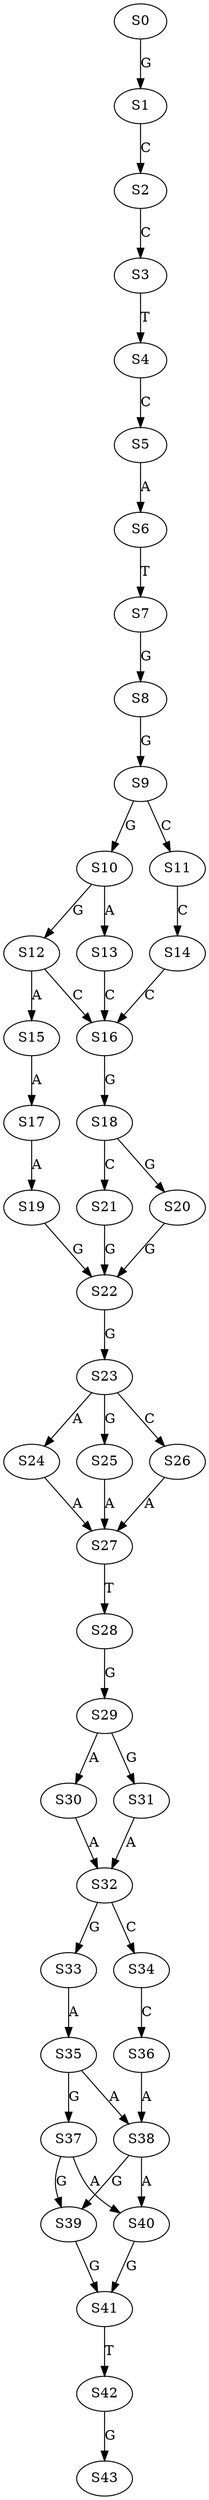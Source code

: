 strict digraph  {
	S0 -> S1 [ label = G ];
	S1 -> S2 [ label = C ];
	S2 -> S3 [ label = C ];
	S3 -> S4 [ label = T ];
	S4 -> S5 [ label = C ];
	S5 -> S6 [ label = A ];
	S6 -> S7 [ label = T ];
	S7 -> S8 [ label = G ];
	S8 -> S9 [ label = G ];
	S9 -> S10 [ label = G ];
	S9 -> S11 [ label = C ];
	S10 -> S12 [ label = G ];
	S10 -> S13 [ label = A ];
	S11 -> S14 [ label = C ];
	S12 -> S15 [ label = A ];
	S12 -> S16 [ label = C ];
	S13 -> S16 [ label = C ];
	S14 -> S16 [ label = C ];
	S15 -> S17 [ label = A ];
	S16 -> S18 [ label = G ];
	S17 -> S19 [ label = A ];
	S18 -> S20 [ label = G ];
	S18 -> S21 [ label = C ];
	S19 -> S22 [ label = G ];
	S20 -> S22 [ label = G ];
	S21 -> S22 [ label = G ];
	S22 -> S23 [ label = G ];
	S23 -> S24 [ label = A ];
	S23 -> S25 [ label = G ];
	S23 -> S26 [ label = C ];
	S24 -> S27 [ label = A ];
	S25 -> S27 [ label = A ];
	S26 -> S27 [ label = A ];
	S27 -> S28 [ label = T ];
	S28 -> S29 [ label = G ];
	S29 -> S30 [ label = A ];
	S29 -> S31 [ label = G ];
	S30 -> S32 [ label = A ];
	S31 -> S32 [ label = A ];
	S32 -> S33 [ label = G ];
	S32 -> S34 [ label = C ];
	S33 -> S35 [ label = A ];
	S34 -> S36 [ label = C ];
	S35 -> S37 [ label = G ];
	S35 -> S38 [ label = A ];
	S36 -> S38 [ label = A ];
	S37 -> S39 [ label = G ];
	S37 -> S40 [ label = A ];
	S38 -> S40 [ label = A ];
	S38 -> S39 [ label = G ];
	S39 -> S41 [ label = G ];
	S40 -> S41 [ label = G ];
	S41 -> S42 [ label = T ];
	S42 -> S43 [ label = G ];
}
